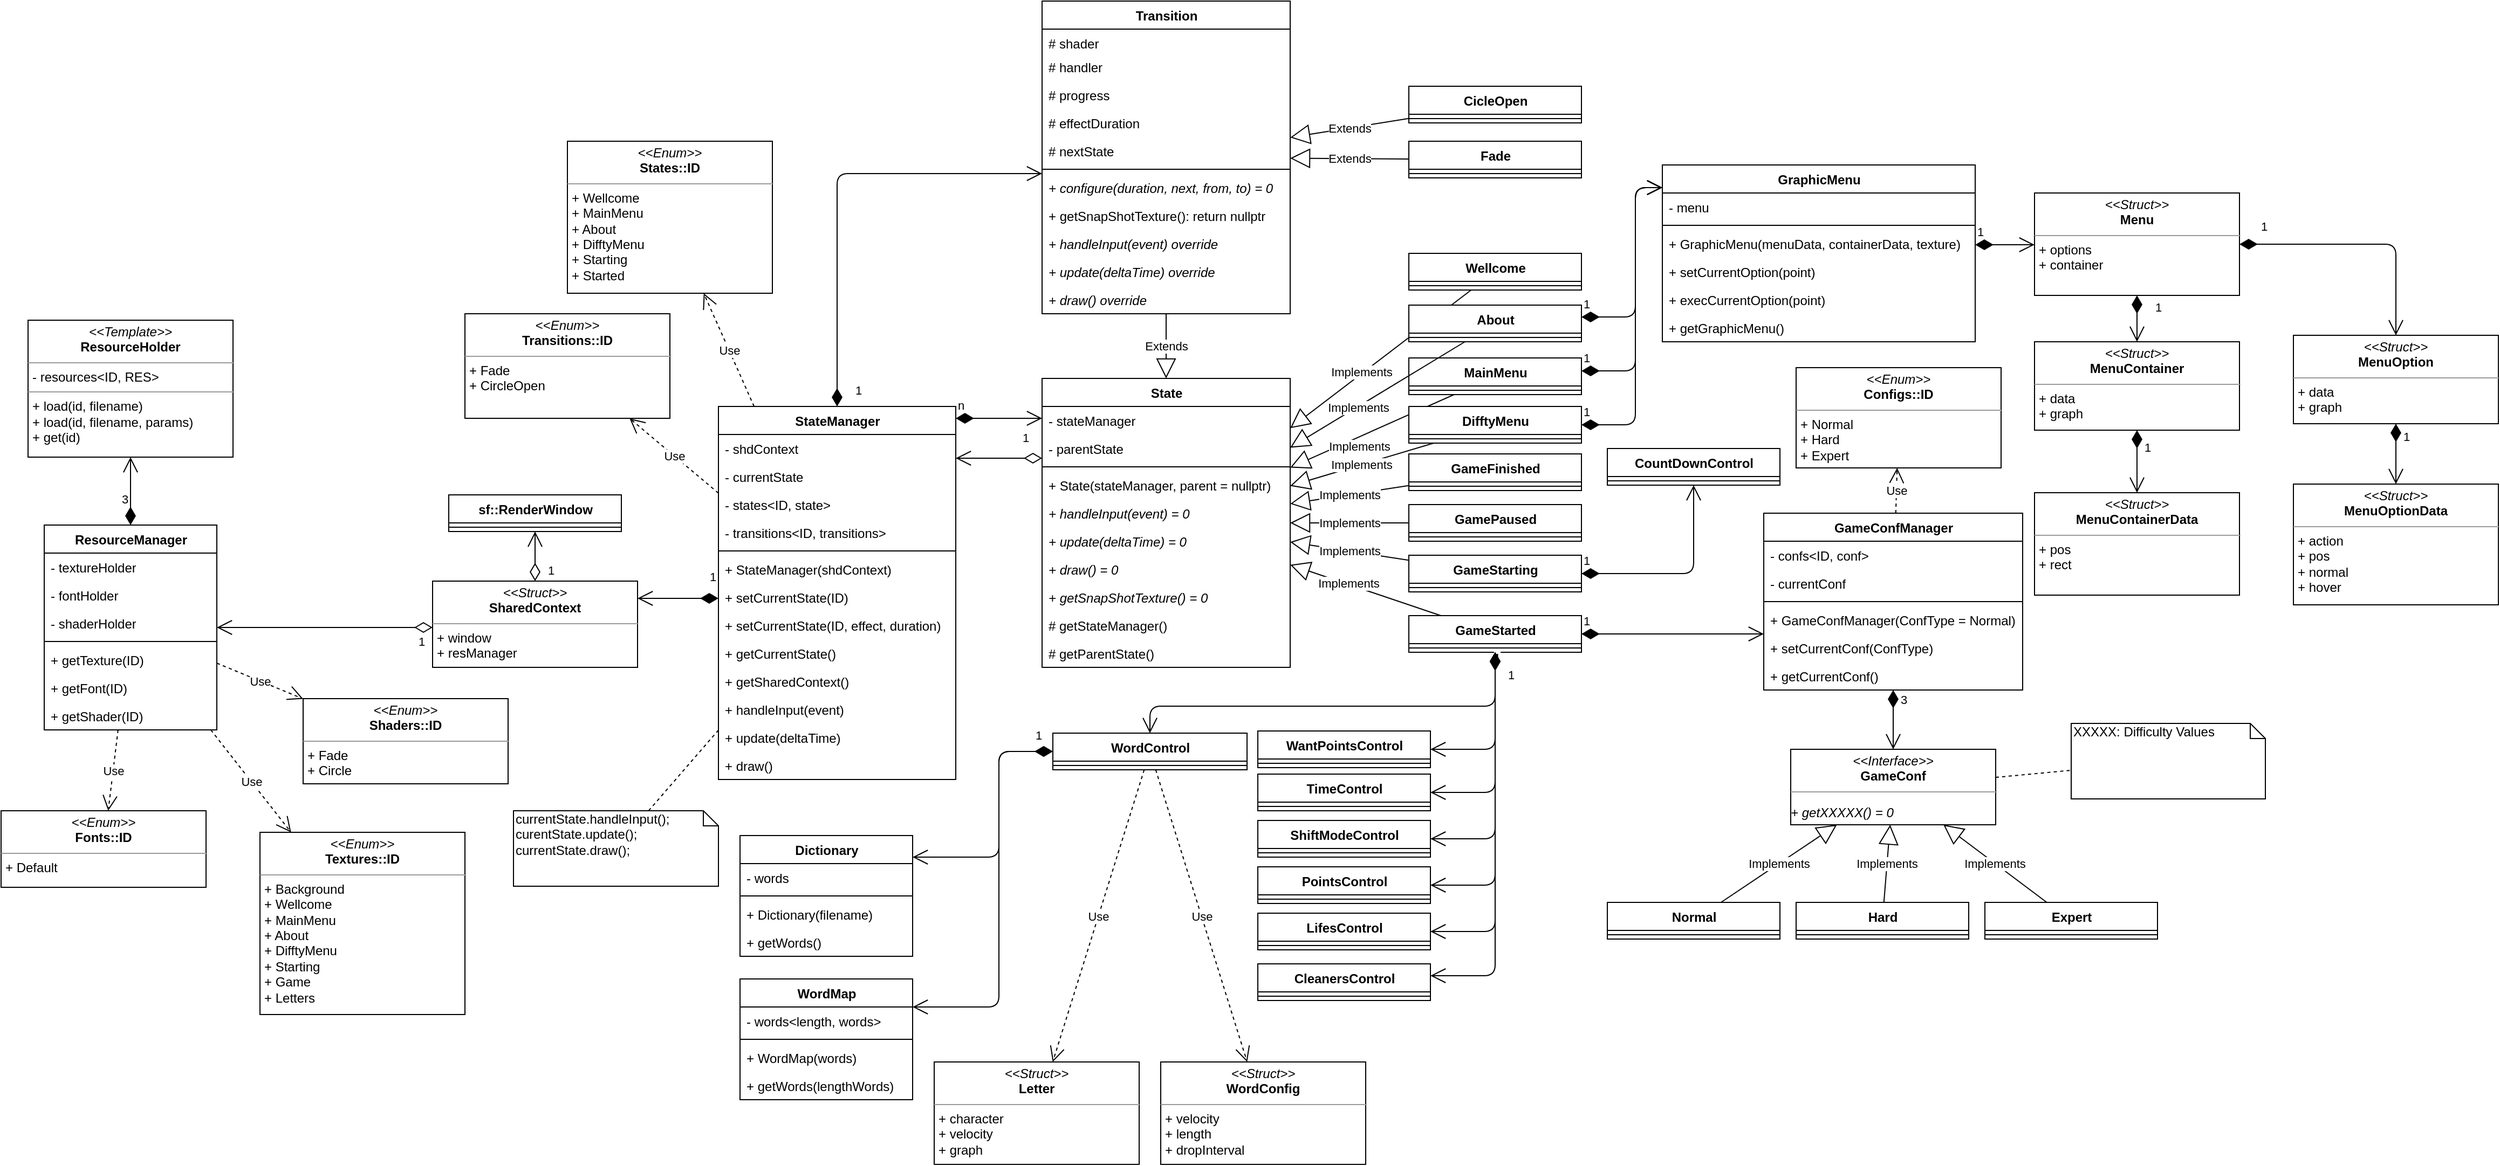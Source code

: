 <mxfile userAgent="Mozilla/5.0 (X11; Linux x86_64) AppleWebKit/537.36 (KHTML, like Gecko) Chrome/51.0.27.106 Safari/537.36" version="5.5.3.6" editor="www.draw.io" type="device"><diagram><mxGraphModel dx="880" dy="616" grid="1" gridSize="10" guides="1" tooltips="1" connect="1" arrows="1" fold="1" page="1" pageScale="1" pageWidth="826" pageHeight="1169" background="#ffffff" math="0" shadow="0"><root><mxCell id="0"/><mxCell id="1" parent="0"/><mxCell id="2" value="State" style="swimlane;html=1;fontStyle=1;align=center;verticalAlign=top;childLayout=stackLayout;horizontal=1;startSize=26;horizontalStack=0;resizeParent=1;resizeLast=0;collapsible=1;marginBottom=0;swimlaneFillColor=#ffffff;rounded=0;shadow=0;glass=0;comic=0;" parent="1" vertex="1"><mxGeometry x="1016" y="356" width="230" height="268" as="geometry"/></mxCell><mxCell id="3" value="- stateManager" style="text;html=1;strokeColor=none;fillColor=none;align=left;verticalAlign=top;spacingLeft=4;spacingRight=4;whiteSpace=wrap;overflow=hidden;rotatable=0;points=[[0,0.5],[1,0.5]];portConstraint=eastwest;" parent="2" vertex="1"><mxGeometry y="26" width="230" height="26" as="geometry"/></mxCell><mxCell id="175" value="- parentState" style="text;html=1;strokeColor=none;fillColor=none;align=left;verticalAlign=top;spacingLeft=4;spacingRight=4;whiteSpace=wrap;overflow=hidden;rotatable=0;points=[[0,0.5],[1,0.5]];portConstraint=eastwest;" parent="2" vertex="1"><mxGeometry y="52" width="230" height="26" as="geometry"/></mxCell><mxCell id="4" value="" style="line;html=1;strokeWidth=1;fillColor=none;align=left;verticalAlign=middle;spacingTop=-1;spacingLeft=3;spacingRight=3;rotatable=0;labelPosition=right;points=[];portConstraint=eastwest;" parent="2" vertex="1"><mxGeometry y="78" width="230" height="8" as="geometry"/></mxCell><mxCell id="179" value="+ State(stateManager, parent = nullptr)" style="text;html=1;strokeColor=none;fillColor=none;align=left;verticalAlign=top;spacingLeft=4;spacingRight=4;whiteSpace=wrap;overflow=hidden;rotatable=0;points=[[0,0.5],[1,0.5]];portConstraint=eastwest;" parent="2" vertex="1"><mxGeometry y="86" width="230" height="26" as="geometry"/></mxCell><mxCell id="100" value="&lt;i&gt;+ handleInput(event) = 0&lt;/i&gt;" style="text;html=1;strokeColor=none;fillColor=none;align=left;verticalAlign=top;spacingLeft=4;spacingRight=4;whiteSpace=wrap;overflow=hidden;rotatable=0;points=[[0,0.5],[1,0.5]];portConstraint=eastwest;rounded=0;shadow=0;glass=0;comic=0;" parent="2" vertex="1"><mxGeometry y="112" width="230" height="26" as="geometry"/></mxCell><mxCell id="101" value="&lt;i&gt;+ update(deltaTime) = 0&lt;/i&gt;" style="text;html=1;strokeColor=none;fillColor=none;align=left;verticalAlign=top;spacingLeft=4;spacingRight=4;whiteSpace=wrap;overflow=hidden;rotatable=0;points=[[0,0.5],[1,0.5]];portConstraint=eastwest;rounded=0;shadow=0;glass=0;comic=0;" parent="2" vertex="1"><mxGeometry y="138" width="230" height="26" as="geometry"/></mxCell><mxCell id="99" value="&lt;i&gt;+ draw() = 0&lt;/i&gt;" style="text;html=1;strokeColor=none;fillColor=none;align=left;verticalAlign=top;spacingLeft=4;spacingRight=4;whiteSpace=wrap;overflow=hidden;rotatable=0;points=[[0,0.5],[1,0.5]];portConstraint=eastwest;rounded=0;shadow=0;glass=0;comic=0;" parent="2" vertex="1"><mxGeometry y="164" width="230" height="26" as="geometry"/></mxCell><mxCell id="303" value="&lt;i&gt;+ getSnapShotTexture() = 0&lt;/i&gt;" style="text;html=1;strokeColor=none;fillColor=none;align=left;verticalAlign=top;spacingLeft=4;spacingRight=4;whiteSpace=wrap;overflow=hidden;rotatable=0;points=[[0,0.5],[1,0.5]];portConstraint=eastwest;" parent="2" vertex="1"><mxGeometry y="190" width="230" height="26" as="geometry"/></mxCell><mxCell id="5" value="# getStateManager()" style="text;html=1;strokeColor=none;fillColor=none;align=left;verticalAlign=top;spacingLeft=4;spacingRight=4;whiteSpace=wrap;overflow=hidden;rotatable=0;points=[[0,0.5],[1,0.5]];portConstraint=eastwest;" parent="2" vertex="1"><mxGeometry y="216" width="230" height="26" as="geometry"/></mxCell><mxCell id="176" value="# getParentState()" style="text;html=1;strokeColor=none;fillColor=none;align=left;verticalAlign=top;spacingLeft=4;spacingRight=4;whiteSpace=wrap;overflow=hidden;rotatable=0;points=[[0,0.5],[1,0.5]];portConstraint=eastwest;" parent="2" vertex="1"><mxGeometry y="242" width="230" height="26" as="geometry"/></mxCell><mxCell id="7" value="StateManager" style="swimlane;html=1;fontStyle=1;align=center;verticalAlign=top;childLayout=stackLayout;horizontal=1;startSize=26;horizontalStack=0;resizeParent=1;resizeLast=0;collapsible=1;marginBottom=0;swimlaneFillColor=#ffffff;rounded=0;shadow=0;glass=0;comic=0;" parent="1" vertex="1"><mxGeometry x="716" y="382" width="220" height="346" as="geometry"/></mxCell><mxCell id="98" value="- shdContext" style="text;html=1;strokeColor=none;fillColor=none;align=left;verticalAlign=top;spacingLeft=4;spacingRight=4;whiteSpace=wrap;overflow=hidden;rotatable=0;points=[[0,0.5],[1,0.5]];portConstraint=eastwest;rounded=0;shadow=0;glass=0;comic=0;" parent="7" vertex="1"><mxGeometry y="26" width="220" height="26" as="geometry"/></mxCell><mxCell id="16" value="- currentState" style="text;html=1;strokeColor=none;fillColor=none;align=left;verticalAlign=top;spacingLeft=4;spacingRight=4;whiteSpace=wrap;overflow=hidden;rotatable=0;points=[[0,0.5],[1,0.5]];portConstraint=eastwest;rounded=0;shadow=0;glass=0;comic=0;" parent="7" vertex="1"><mxGeometry y="52" width="220" height="26" as="geometry"/></mxCell><mxCell id="8" value="- states&amp;lt;ID, state&amp;gt;" style="text;html=1;strokeColor=none;fillColor=none;align=left;verticalAlign=top;spacingLeft=4;spacingRight=4;whiteSpace=wrap;overflow=hidden;rotatable=0;points=[[0,0.5],[1,0.5]];portConstraint=eastwest;" parent="7" vertex="1"><mxGeometry y="78" width="220" height="26" as="geometry"/></mxCell><mxCell id="306" value="- transitions&amp;lt;ID, transitions&amp;gt;" style="text;html=1;strokeColor=none;fillColor=none;align=left;verticalAlign=top;spacingLeft=4;spacingRight=4;whiteSpace=wrap;overflow=hidden;rotatable=0;points=[[0,0.5],[1,0.5]];portConstraint=eastwest;" parent="7" vertex="1"><mxGeometry y="104" width="220" height="26" as="geometry"/></mxCell><mxCell id="9" value="" style="line;html=1;strokeWidth=1;fillColor=none;align=left;verticalAlign=middle;spacingTop=-1;spacingLeft=3;spacingRight=3;rotatable=0;labelPosition=right;points=[];portConstraint=eastwest;" parent="7" vertex="1"><mxGeometry y="130" width="220" height="8" as="geometry"/></mxCell><mxCell id="178" value="+ StateManager(shdContext)" style="text;html=1;strokeColor=none;fillColor=none;align=left;verticalAlign=top;spacingLeft=4;spacingRight=4;whiteSpace=wrap;overflow=hidden;rotatable=0;points=[[0,0.5],[1,0.5]];portConstraint=eastwest;" parent="7" vertex="1"><mxGeometry y="138" width="220" height="26" as="geometry"/></mxCell><mxCell id="10" value="+ setCurrentState(ID)" style="text;html=1;strokeColor=none;fillColor=none;align=left;verticalAlign=top;spacingLeft=4;spacingRight=4;whiteSpace=wrap;overflow=hidden;rotatable=0;points=[[0,0.5],[1,0.5]];portConstraint=eastwest;" parent="7" vertex="1"><mxGeometry y="164" width="220" height="26" as="geometry"/></mxCell><mxCell id="307" value="+ setCurrentState(ID, effect, duration)" style="text;html=1;strokeColor=none;fillColor=none;align=left;verticalAlign=top;spacingLeft=4;spacingRight=4;whiteSpace=wrap;overflow=hidden;rotatable=0;points=[[0,0.5],[1,0.5]];portConstraint=eastwest;" parent="7" vertex="1"><mxGeometry y="190" width="220" height="26" as="geometry"/></mxCell><mxCell id="17" value="+ getCurrentState()" style="text;html=1;strokeColor=none;fillColor=none;align=left;verticalAlign=top;spacingLeft=4;spacingRight=4;whiteSpace=wrap;overflow=hidden;rotatable=0;points=[[0,0.5],[1,0.5]];portConstraint=eastwest;rounded=0;shadow=0;glass=0;comic=0;" parent="7" vertex="1"><mxGeometry y="216" width="220" height="26" as="geometry"/></mxCell><mxCell id="60" value="+ getSharedContext()" style="text;html=1;strokeColor=none;fillColor=none;align=left;verticalAlign=top;spacingLeft=4;spacingRight=4;whiteSpace=wrap;overflow=hidden;rotatable=0;points=[[0,0.5],[1,0.5]];portConstraint=eastwest;rounded=0;shadow=0;glass=0;comic=0;" parent="7" vertex="1"><mxGeometry y="242" width="220" height="26" as="geometry"/></mxCell><mxCell id="95" value="+ handleInput(event)" style="text;html=1;strokeColor=none;fillColor=none;align=left;verticalAlign=top;spacingLeft=4;spacingRight=4;whiteSpace=wrap;overflow=hidden;rotatable=0;points=[[0,0.5],[1,0.5]];portConstraint=eastwest;rounded=0;shadow=0;glass=0;comic=0;" parent="7" vertex="1"><mxGeometry y="268" width="220" height="26" as="geometry"/></mxCell><mxCell id="96" value="+ update(deltaTime)" style="text;html=1;strokeColor=none;fillColor=none;align=left;verticalAlign=top;spacingLeft=4;spacingRight=4;whiteSpace=wrap;overflow=hidden;rotatable=0;points=[[0,0.5],[1,0.5]];portConstraint=eastwest;rounded=0;shadow=0;glass=0;comic=0;" parent="7" vertex="1"><mxGeometry y="294" width="220" height="26" as="geometry"/></mxCell><mxCell id="97" value="+ draw()" style="text;html=1;strokeColor=none;fillColor=none;align=left;verticalAlign=top;spacingLeft=4;spacingRight=4;whiteSpace=wrap;overflow=hidden;rotatable=0;points=[[0,0.5],[1,0.5]];portConstraint=eastwest;rounded=0;shadow=0;glass=0;comic=0;" parent="7" vertex="1"><mxGeometry y="320" width="220" height="26" as="geometry"/></mxCell><mxCell id="13" value="1" style="endArrow=open;html=1;endSize=12;startArrow=diamondThin;startSize=14;startFill=0;edgeStyle=orthogonalEdgeStyle;align=left;verticalAlign=bottom;strokeWidth=1;" parent="1" source="2" target="7" edge="1"><mxGeometry x="-0.25" y="-14" relative="1" as="geometry"><mxPoint x="986" y="513" as="sourcePoint"/><mxPoint x="1146" y="513" as="targetPoint"/><Array as="points"><mxPoint x="986" y="430"/><mxPoint x="986" y="430"/></Array><mxPoint x="10" y="4" as="offset"/></mxGeometry></mxCell><mxCell id="15" value="n" style="endArrow=open;html=1;endSize=12;startArrow=diamondThin;startSize=14;startFill=1;edgeStyle=orthogonalEdgeStyle;align=left;verticalAlign=bottom;strokeWidth=1;" parent="1" source="7" target="2" edge="1"><mxGeometry x="-0.5" y="20" relative="1" as="geometry"><mxPoint x="906" y="483" as="sourcePoint"/><mxPoint x="1066" y="483" as="targetPoint"/><Array as="points"><mxPoint x="956" y="393"/><mxPoint x="956" y="393"/></Array><mxPoint x="-20" y="17" as="offset"/></mxGeometry></mxCell><mxCell id="18" value="MainMenu" style="swimlane;html=1;fontStyle=1;align=center;verticalAlign=top;childLayout=stackLayout;horizontal=1;startSize=26;horizontalStack=0;resizeParent=1;resizeLast=0;collapsible=1;marginBottom=0;swimlaneFillColor=#ffffff;rounded=0;shadow=0;glass=0;comic=0;" parent="1" vertex="1"><mxGeometry x="1356" y="337" width="160" height="34" as="geometry"/></mxCell><mxCell id="20" value="" style="line;html=1;strokeWidth=1;fillColor=none;align=left;verticalAlign=middle;spacingTop=-1;spacingLeft=3;spacingRight=3;rotatable=0;labelPosition=right;points=[];portConstraint=eastwest;" parent="18" vertex="1"><mxGeometry y="26" width="160" height="8" as="geometry"/></mxCell><mxCell id="26" value="Implements" style="endArrow=block;endSize=16;endFill=0;html=1;strokeWidth=1;" parent="1" source="18" target="2" edge="1"><mxGeometry x="0.195" y="8" width="160" relative="1" as="geometry"><mxPoint x="966" y="503" as="sourcePoint"/><mxPoint x="1126" y="503" as="targetPoint"/><mxPoint as="offset"/></mxGeometry></mxCell><mxCell id="57" style="edgeStyle=none;rounded=0;html=1;startArrow=none;startFill=0;endArrow=none;endFill=0;jettySize=auto;orthogonalLoop=1;strokeWidth=1;dashed=1;" parent="1" source="56" target="7" edge="1"><mxGeometry relative="1" as="geometry"><mxPoint x="946" y="390" as="targetPoint"/></mxGeometry></mxCell><mxCell id="56" value="currentState.handleInput();&lt;br&gt;&lt;div&gt;&lt;span&gt;curentState&lt;/span&gt;.update();&lt;/div&gt;&lt;div&gt;currentState.draw();&lt;/div&gt;" style="shape=note;whiteSpace=wrap;html=1;size=14;verticalAlign=top;align=left;spacingTop=-6;rounded=0;shadow=0;glass=0;comic=0;" parent="1" vertex="1"><mxGeometry x="526" y="757" width="190" height="70" as="geometry"/></mxCell><mxCell id="58" value="&lt;p style=&quot;margin: 0px ; margin-top: 4px ; text-align: center&quot;&gt;&lt;i&gt;&amp;lt;&amp;lt;Struct&amp;gt;&amp;gt;&lt;/i&gt;&lt;br&gt;&lt;b&gt;SharedContext&lt;/b&gt;&lt;/p&gt;&lt;hr size=&quot;1&quot;&gt;&lt;p style=&quot;margin: 0px ; margin-left: 4px&quot;&gt;+ window&lt;/p&gt;&lt;p style=&quot;margin: 0px ; margin-left: 4px&quot;&gt;+ resManager&lt;/p&gt;" style="verticalAlign=top;align=left;overflow=fill;fontSize=12;fontFamily=Helvetica;html=1;rounded=0;shadow=0;glass=0;comic=0;" parent="1" vertex="1"><mxGeometry x="451" y="544" width="190" height="80" as="geometry"/></mxCell><mxCell id="59" value="1" style="endArrow=open;html=1;endSize=12;startArrow=diamondThin;startSize=14;startFill=1;edgeStyle=orthogonalEdgeStyle;align=left;verticalAlign=bottom;strokeWidth=1;" parent="1" source="7" target="58" edge="1"><mxGeometry x="-0.467" y="-15" relative="1" as="geometry"><mxPoint x="706" y="473" as="sourcePoint"/><mxPoint x="706" y="513" as="targetPoint"/><Array as="points"><mxPoint x="696" y="560"/><mxPoint x="696" y="560"/></Array><mxPoint x="10" y="4" as="offset"/></mxGeometry></mxCell><mxCell id="61" value="ResourceManager" style="swimlane;html=1;fontStyle=1;align=center;verticalAlign=top;childLayout=stackLayout;horizontal=1;startSize=26;horizontalStack=0;resizeParent=1;resizeLast=0;collapsible=1;marginBottom=0;swimlaneFillColor=#ffffff;rounded=0;shadow=0;glass=0;comic=0;" parent="1" vertex="1"><mxGeometry x="91" y="492" width="160" height="190" as="geometry"/></mxCell><mxCell id="62" value="- textureHolder" style="text;html=1;strokeColor=none;fillColor=none;align=left;verticalAlign=top;spacingLeft=4;spacingRight=4;whiteSpace=wrap;overflow=hidden;rotatable=0;points=[[0,0.5],[1,0.5]];portConstraint=eastwest;" parent="61" vertex="1"><mxGeometry y="26" width="160" height="26" as="geometry"/></mxCell><mxCell id="107" value="- fontHolder" style="text;html=1;strokeColor=none;fillColor=none;align=left;verticalAlign=top;spacingLeft=4;spacingRight=4;whiteSpace=wrap;overflow=hidden;rotatable=0;points=[[0,0.5],[1,0.5]];portConstraint=eastwest;rounded=0;shadow=0;glass=0;comic=0;" parent="61" vertex="1"><mxGeometry y="52" width="160" height="26" as="geometry"/></mxCell><mxCell id="348" value="- shaderHolder" style="text;html=1;strokeColor=none;fillColor=none;align=left;verticalAlign=top;spacingLeft=4;spacingRight=4;whiteSpace=wrap;overflow=hidden;rotatable=0;points=[[0,0.5],[1,0.5]];portConstraint=eastwest;" vertex="1" parent="61"><mxGeometry y="78" width="160" height="26" as="geometry"/></mxCell><mxCell id="63" value="" style="line;html=1;strokeWidth=1;fillColor=none;align=left;verticalAlign=middle;spacingTop=-1;spacingLeft=3;spacingRight=3;rotatable=0;labelPosition=right;points=[];portConstraint=eastwest;" parent="61" vertex="1"><mxGeometry y="104" width="160" height="8" as="geometry"/></mxCell><mxCell id="64" value="+ getTexture(ID)" style="text;html=1;strokeColor=none;fillColor=none;align=left;verticalAlign=top;spacingLeft=4;spacingRight=4;whiteSpace=wrap;overflow=hidden;rotatable=0;points=[[0,0.5],[1,0.5]];portConstraint=eastwest;" parent="61" vertex="1"><mxGeometry y="112" width="160" height="26" as="geometry"/></mxCell><mxCell id="108" value="+ getFont(ID)" style="text;html=1;strokeColor=none;fillColor=none;align=left;verticalAlign=top;spacingLeft=4;spacingRight=4;whiteSpace=wrap;overflow=hidden;rotatable=0;points=[[0,0.5],[1,0.5]];portConstraint=eastwest;rounded=0;shadow=0;glass=0;comic=0;" parent="61" vertex="1"><mxGeometry y="138" width="160" height="26" as="geometry"/></mxCell><mxCell id="350" value="+ getShader(ID)" style="text;html=1;strokeColor=none;fillColor=none;align=left;verticalAlign=top;spacingLeft=4;spacingRight=4;whiteSpace=wrap;overflow=hidden;rotatable=0;points=[[0,0.5],[1,0.5]];portConstraint=eastwest;" vertex="1" parent="61"><mxGeometry y="164" width="160" height="26" as="geometry"/></mxCell><mxCell id="69" value="3" style="endArrow=open;html=1;endSize=12;startArrow=diamondThin;startSize=14;startFill=1;edgeStyle=orthogonalEdgeStyle;align=left;verticalAlign=bottom;strokeWidth=1;" parent="1" source="61" target="161" edge="1"><mxGeometry x="-0.523" y="10" relative="1" as="geometry"><mxPoint x="251" y="453" as="sourcePoint"/><mxPoint x="296" y="420" as="targetPoint"/><mxPoint as="offset"/></mxGeometry></mxCell><mxCell id="70" value="1" style="endArrow=open;html=1;endSize=12;startArrow=diamondThin;startSize=14;startFill=0;edgeStyle=orthogonalEdgeStyle;align=left;verticalAlign=bottom;strokeWidth=1;" parent="1" source="58" target="61" edge="1"><mxGeometry x="-0.55" y="37" relative="1" as="geometry"><mxPoint x="451" y="596" as="sourcePoint"/><mxPoint x="611" y="596" as="targetPoint"/><mxPoint x="30" y="-15" as="offset"/><Array as="points"><mxPoint x="406" y="587"/><mxPoint x="406" y="587"/></Array></mxGeometry></mxCell><mxCell id="75" value="sf::RenderWindow" style="swimlane;html=1;fontStyle=1;align=center;verticalAlign=top;childLayout=stackLayout;horizontal=1;startSize=26;horizontalStack=0;resizeParent=1;resizeLast=0;collapsible=1;marginBottom=0;swimlaneFillColor=#ffffff;rounded=0;shadow=0;glass=0;comic=0;" parent="1" vertex="1"><mxGeometry x="466" y="464" width="160" height="34" as="geometry"/></mxCell><mxCell id="77" value="" style="line;html=1;strokeWidth=1;fillColor=none;align=left;verticalAlign=middle;spacingTop=-1;spacingLeft=3;spacingRight=3;rotatable=0;labelPosition=right;points=[];portConstraint=eastwest;" parent="75" vertex="1"><mxGeometry y="26" width="160" height="8" as="geometry"/></mxCell><mxCell id="79" value="1" style="endArrow=open;html=1;endSize=12;startArrow=diamondThin;startSize=14;startFill=0;edgeStyle=orthogonalEdgeStyle;align=left;verticalAlign=bottom;strokeWidth=1;" parent="1" source="58" target="75" edge="1"><mxGeometry x="-0.961" y="-10" relative="1" as="geometry"><mxPoint x="101" y="616" as="sourcePoint"/><mxPoint x="191" y="613" as="targetPoint"/><mxPoint as="offset"/></mxGeometry></mxCell><mxCell id="94" value="Use" style="endArrow=open;endSize=12;dashed=1;html=1;strokeWidth=1;" parent="1" source="61" target="159" edge="1"><mxGeometry width="160" relative="1" as="geometry"><mxPoint x="291" y="326" as="sourcePoint"/><mxPoint x="378.869" y="270" as="targetPoint"/></mxGeometry></mxCell><mxCell id="106" value="Use" style="endArrow=open;endSize=12;dashed=1;html=1;strokeWidth=1;" parent="1" source="7" target="157" edge="1"><mxGeometry x="494.14" y="261" width="160" as="geometry"><mxPoint x="555.07" y="392" as="sourcePoint"/><mxPoint x="816" y="342" as="targetPoint"/></mxGeometry></mxCell><mxCell id="111" value="Use" style="endArrow=open;endSize=12;dashed=1;html=1;strokeWidth=1;" parent="1" source="61" target="158" edge="1"><mxGeometry width="160" relative="1" as="geometry"><mxPoint x="191" y="303" as="sourcePoint"/><mxPoint x="255.5" y="271" as="targetPoint"/></mxGeometry></mxCell><mxCell id="114" value="Wellcome" style="swimlane;html=1;fontStyle=1;align=center;verticalAlign=top;childLayout=stackLayout;horizontal=1;startSize=26;horizontalStack=0;resizeParent=1;resizeLast=0;collapsible=1;marginBottom=0;swimlaneFillColor=#ffffff;rounded=0;shadow=0;glass=0;comic=0;" parent="1" vertex="1"><mxGeometry x="1356" y="240" width="160" height="34" as="geometry"/></mxCell><mxCell id="116" value="" style="line;html=1;strokeWidth=1;fillColor=none;align=left;verticalAlign=middle;spacingTop=-1;spacingLeft=3;spacingRight=3;rotatable=0;labelPosition=right;points=[];portConstraint=eastwest;" parent="114" vertex="1"><mxGeometry y="26" width="160" height="8" as="geometry"/></mxCell><mxCell id="117" value="GameStarted" style="swimlane;html=1;fontStyle=1;align=center;verticalAlign=top;childLayout=stackLayout;horizontal=1;startSize=26;horizontalStack=0;resizeParent=1;resizeLast=0;collapsible=1;marginBottom=0;swimlaneFillColor=#ffffff;rounded=0;shadow=0;glass=0;comic=0;" parent="1" vertex="1"><mxGeometry x="1356" y="576" width="160" height="34" as="geometry"/></mxCell><mxCell id="119" value="" style="line;html=1;strokeWidth=1;fillColor=none;align=left;verticalAlign=middle;spacingTop=-1;spacingLeft=3;spacingRight=3;rotatable=0;labelPosition=right;points=[];portConstraint=eastwest;" parent="117" vertex="1"><mxGeometry y="26" width="160" height="8" as="geometry"/></mxCell><mxCell id="121" value="Implements" style="endArrow=block;endSize=16;endFill=0;html=1;strokeWidth=1;" parent="1" source="114" target="2" edge="1"><mxGeometry x="216" y="150" width="160" as="geometry"><mxPoint x="1286" y="438" as="sourcePoint"/><mxPoint x="1186" y="458" as="targetPoint"/><mxPoint x="-18" y="12" as="offset"/></mxGeometry></mxCell><mxCell id="122" value="Implements" style="endArrow=block;endSize=16;endFill=0;html=1;strokeWidth=1;" parent="1" source="117" target="2" edge="1"><mxGeometry x="216" y="150" width="160" as="geometry"><mxPoint x="1296" y="448" as="sourcePoint"/><mxPoint x="1196" y="468" as="targetPoint"/><mxPoint x="-16" y="-6" as="offset"/></mxGeometry></mxCell><mxCell id="157" value="&lt;p style=&quot;margin: 0px ; margin-top: 4px ; text-align: center&quot;&gt;&lt;i&gt;&amp;lt;&amp;lt;Enum&amp;gt;&amp;gt;&lt;/i&gt;&lt;br&gt;&lt;b&gt;States::ID&lt;/b&gt;&lt;/p&gt;&lt;hr size=&quot;1&quot;&gt;&lt;p style=&quot;margin: 0px ; margin-left: 4px&quot;&gt;&lt;span&gt;+ Wellcome&lt;/span&gt;&lt;/p&gt;&lt;p style=&quot;margin: 0px ; margin-left: 4px&quot;&gt;+ MainMenu&lt;/p&gt;&lt;p style=&quot;margin: 0px ; margin-left: 4px&quot;&gt;+ About&lt;/p&gt;&lt;p style=&quot;margin: 0px ; margin-left: 4px&quot;&gt;+ DifftyMenu&lt;/p&gt;&lt;p style=&quot;margin: 0px ; margin-left: 4px&quot;&gt;+ Starting&lt;/p&gt;&lt;p style=&quot;margin: 0px ; margin-left: 4px&quot;&gt;+ Started&lt;/p&gt;" style="verticalAlign=top;align=left;overflow=fill;fontSize=12;fontFamily=Helvetica;html=1;" parent="1" vertex="1"><mxGeometry x="576" y="136" width="190" height="141" as="geometry"/></mxCell><mxCell id="158" value="&lt;p style=&quot;margin: 0px ; margin-top: 4px ; text-align: center&quot;&gt;&lt;i&gt;&amp;lt;&amp;lt;Enum&amp;gt;&amp;gt;&lt;/i&gt;&lt;br&gt;&lt;b&gt;Fonts::ID&lt;/b&gt;&lt;/p&gt;&lt;hr size=&quot;1&quot;&gt;&lt;p style=&quot;margin: 0px ; margin-left: 4px&quot;&gt;+ Default&lt;/p&gt;" style="verticalAlign=top;align=left;overflow=fill;fontSize=12;fontFamily=Helvetica;html=1;" parent="1" vertex="1"><mxGeometry x="51" y="757" width="190" height="71" as="geometry"/></mxCell><mxCell id="159" value="&lt;p style=&quot;margin: 0px ; margin-top: 4px ; text-align: center&quot;&gt;&lt;i&gt;&amp;lt;&amp;lt;Enum&amp;gt;&amp;gt;&lt;/i&gt;&lt;br&gt;&lt;b&gt;Textures::ID&lt;/b&gt;&lt;/p&gt;&lt;hr size=&quot;1&quot;&gt;&lt;p style=&quot;margin: 0px ; margin-left: 4px&quot;&gt;+ Background&lt;br&gt;&lt;/p&gt;&lt;p style=&quot;margin: 0px ; margin-left: 4px&quot;&gt;+ Wellcome&lt;/p&gt;&lt;p style=&quot;margin: 0px ; margin-left: 4px&quot;&gt;+ MainMenu&lt;/p&gt;&lt;p style=&quot;margin: 0px ; margin-left: 4px&quot;&gt;+ About&lt;/p&gt;&lt;p style=&quot;margin: 0px ; margin-left: 4px&quot;&gt;+ DifftyMenu&lt;/p&gt;&lt;p style=&quot;margin: 0px ; margin-left: 4px&quot;&gt;+ Starting&lt;/p&gt;&lt;p style=&quot;margin: 0px ; margin-left: 4px&quot;&gt;+ Game&lt;/p&gt;&lt;p style=&quot;margin: 0px ; margin-left: 4px&quot;&gt;+ Letters&lt;/p&gt;" style="verticalAlign=top;align=left;overflow=fill;fontSize=12;fontFamily=Helvetica;html=1;" parent="1" vertex="1"><mxGeometry x="291" y="777" width="190" height="169" as="geometry"/></mxCell><mxCell id="161" value="&lt;p style=&quot;margin: 0px ; margin-top: 4px ; text-align: center&quot;&gt;&lt;i&gt;&amp;lt;&amp;lt;Template&amp;gt;&amp;gt;&lt;/i&gt;&lt;br&gt;&lt;b&gt;ResourceHolder&lt;/b&gt;&lt;/p&gt;&lt;hr size=&quot;1&quot;&gt;&lt;p style=&quot;margin: 0px ; margin-left: 4px&quot;&gt;- resources&amp;lt;ID, RES&amp;gt;&lt;br&gt;&lt;/p&gt;&lt;hr size=&quot;1&quot;&gt;&lt;p style=&quot;margin: 0px ; margin-left: 4px&quot;&gt;+ load(id, filename)&lt;/p&gt;&lt;p style=&quot;margin: 0px ; margin-left: 4px&quot;&gt;+ load(id, filename, params)&lt;br&gt;+ get(id)&lt;/p&gt;" style="verticalAlign=top;align=left;overflow=fill;fontSize=12;fontFamily=Helvetica;html=1;" parent="1" vertex="1"><mxGeometry x="76" y="302" width="190" height="127" as="geometry"/></mxCell><mxCell id="184" value="GameConfManager" style="swimlane;html=1;fontStyle=1;align=center;verticalAlign=top;childLayout=stackLayout;horizontal=1;startSize=26;horizontalStack=0;resizeParent=1;resizeLast=0;collapsible=1;marginBottom=0;swimlaneFillColor=#ffffff;" parent="1" vertex="1"><mxGeometry x="1685" y="481" width="240" height="164" as="geometry"/></mxCell><mxCell id="199" value="- confs&amp;lt;ID, conf&amp;gt;" style="text;html=1;strokeColor=none;fillColor=none;align=left;verticalAlign=top;spacingLeft=4;spacingRight=4;whiteSpace=wrap;overflow=hidden;rotatable=0;points=[[0,0.5],[1,0.5]];portConstraint=eastwest;" parent="184" vertex="1"><mxGeometry y="26" width="240" height="26" as="geometry"/></mxCell><mxCell id="185" value="- currentConf" style="text;html=1;strokeColor=none;fillColor=none;align=left;verticalAlign=top;spacingLeft=4;spacingRight=4;whiteSpace=wrap;overflow=hidden;rotatable=0;points=[[0,0.5],[1,0.5]];portConstraint=eastwest;" parent="184" vertex="1"><mxGeometry y="52" width="240" height="26" as="geometry"/></mxCell><mxCell id="186" value="" style="line;html=1;strokeWidth=1;fillColor=none;align=left;verticalAlign=middle;spacingTop=-1;spacingLeft=3;spacingRight=3;rotatable=0;labelPosition=right;points=[];portConstraint=eastwest;" parent="184" vertex="1"><mxGeometry y="78" width="240" height="8" as="geometry"/></mxCell><mxCell id="200" value="+ GameConfManager(ConfType = Normal)" style="text;html=1;strokeColor=none;fillColor=none;align=left;verticalAlign=top;spacingLeft=4;spacingRight=4;whiteSpace=wrap;overflow=hidden;rotatable=0;points=[[0,0.5],[1,0.5]];portConstraint=eastwest;" parent="184" vertex="1"><mxGeometry y="86" width="240" height="26" as="geometry"/></mxCell><mxCell id="187" value="+ setCurrentConf(ConfType)" style="text;html=1;strokeColor=none;fillColor=none;align=left;verticalAlign=top;spacingLeft=4;spacingRight=4;whiteSpace=wrap;overflow=hidden;rotatable=0;points=[[0,0.5],[1,0.5]];portConstraint=eastwest;" parent="184" vertex="1"><mxGeometry y="112" width="240" height="26" as="geometry"/></mxCell><mxCell id="198" value="+ getCurrentConf()" style="text;html=1;strokeColor=none;fillColor=none;align=left;verticalAlign=top;spacingLeft=4;spacingRight=4;whiteSpace=wrap;overflow=hidden;rotatable=0;points=[[0,0.5],[1,0.5]];portConstraint=eastwest;" parent="184" vertex="1"><mxGeometry y="138" width="240" height="26" as="geometry"/></mxCell><mxCell id="188" value="Hard" style="swimlane;html=1;fontStyle=1;align=center;verticalAlign=top;childLayout=stackLayout;horizontal=1;startSize=26;horizontalStack=0;resizeParent=1;resizeLast=0;collapsible=1;marginBottom=0;swimlaneFillColor=#ffffff;" parent="1" vertex="1"><mxGeometry x="1715" y="842" width="160" height="34" as="geometry"/></mxCell><mxCell id="190" value="" style="line;html=1;strokeWidth=1;fillColor=none;align=left;verticalAlign=middle;spacingTop=-1;spacingLeft=3;spacingRight=3;rotatable=0;labelPosition=right;points=[];portConstraint=eastwest;" parent="188" vertex="1"><mxGeometry y="26" width="160" height="8" as="geometry"/></mxCell><mxCell id="192" value="&lt;p style=&quot;margin: 0px ; margin-top: 4px ; text-align: center&quot;&gt;&lt;i&gt;&amp;lt;&amp;lt;Interface&amp;gt;&amp;gt;&lt;/i&gt;&lt;br&gt;&lt;b&gt;GameConf&lt;/b&gt;&lt;/p&gt;&lt;hr size=&quot;1&quot;&gt;&lt;p&gt;&lt;i&gt;&lt;span style=&quot;line-height: 1.2&quot;&gt;+ getXXXXX() = 0&lt;/span&gt;&lt;/i&gt;&lt;/p&gt;" style="verticalAlign=top;align=left;overflow=fill;fontSize=12;fontFamily=Helvetica;html=1;" parent="1" vertex="1"><mxGeometry x="1710" y="700" width="190" height="70" as="geometry"/></mxCell><mxCell id="193" value="3" style="endArrow=open;html=1;endSize=12;startArrow=diamondThin;startSize=14;startFill=1;edgeStyle=orthogonalEdgeStyle;align=left;verticalAlign=bottom;" parent="1" source="184" target="192" edge="1"><mxGeometry x="-0.351" y="5" relative="1" as="geometry"><mxPoint x="1616" y="530" as="sourcePoint"/><mxPoint x="1776" y="530" as="targetPoint"/><Array as="points"/><mxPoint as="offset"/></mxGeometry></mxCell><mxCell id="194" value="1" style="endArrow=open;html=1;endSize=12;startArrow=diamondThin;startSize=14;startFill=1;edgeStyle=orthogonalEdgeStyle;align=left;verticalAlign=bottom;" parent="1" source="117" target="184" edge="1"><mxGeometry x="-1" y="3" relative="1" as="geometry"><mxPoint x="1516" y="560" as="sourcePoint"/><mxPoint x="1676" y="560" as="targetPoint"/><Array as="points"><mxPoint x="1640" y="593"/><mxPoint x="1640" y="593"/></Array></mxGeometry></mxCell><mxCell id="195" value="Implements" style="endArrow=block;endSize=16;endFill=0;html=1;" parent="1" source="188" target="192" edge="1"><mxGeometry width="160" relative="1" as="geometry"><mxPoint x="1586" y="1010" as="sourcePoint"/><mxPoint x="1746" y="1010" as="targetPoint"/></mxGeometry></mxCell><mxCell id="196" value="&lt;p style=&quot;margin: 0px ; margin-top: 4px ; text-align: center&quot;&gt;&lt;i&gt;&amp;lt;&amp;lt;Enum&amp;gt;&amp;gt;&lt;/i&gt;&lt;br&gt;&lt;b&gt;Configs::ID&lt;/b&gt;&lt;/p&gt;&lt;hr size=&quot;1&quot;&gt;&lt;p style=&quot;margin: 0px ; margin-left: 4px&quot;&gt;+ Normal&lt;br&gt;+ Hard&lt;/p&gt;&lt;p style=&quot;margin: 0px ; margin-left: 4px&quot;&gt;+ Expert&lt;/p&gt;" style="verticalAlign=top;align=left;overflow=fill;fontSize=12;fontFamily=Helvetica;html=1;" parent="1" vertex="1"><mxGeometry x="1715" y="346" width="190" height="93" as="geometry"/></mxCell><mxCell id="197" value="Use" style="endArrow=open;endSize=12;dashed=1;html=1;" parent="1" source="184" target="196" edge="1"><mxGeometry width="160" relative="1" as="geometry"><mxPoint x="1696" y="420" as="sourcePoint"/><mxPoint x="1856" y="420" as="targetPoint"/></mxGeometry></mxCell><mxCell id="201" value="Normal" style="swimlane;html=1;fontStyle=1;align=center;verticalAlign=top;childLayout=stackLayout;horizontal=1;startSize=26;horizontalStack=0;resizeParent=1;resizeLast=0;collapsible=1;marginBottom=0;swimlaneFillColor=#ffffff;" parent="1" vertex="1"><mxGeometry x="1540" y="842" width="160" height="34" as="geometry"/></mxCell><mxCell id="202" value="" style="line;html=1;strokeWidth=1;fillColor=none;align=left;verticalAlign=middle;spacingTop=-1;spacingLeft=3;spacingRight=3;rotatable=0;labelPosition=right;points=[];portConstraint=eastwest;" parent="201" vertex="1"><mxGeometry y="26" width="160" height="8" as="geometry"/></mxCell><mxCell id="203" value="Expert" style="swimlane;html=1;fontStyle=1;align=center;verticalAlign=top;childLayout=stackLayout;horizontal=1;startSize=26;horizontalStack=0;resizeParent=1;resizeLast=0;collapsible=1;marginBottom=0;swimlaneFillColor=#ffffff;" parent="1" vertex="1"><mxGeometry x="1890" y="842" width="160" height="34" as="geometry"/></mxCell><mxCell id="204" value="" style="line;html=1;strokeWidth=1;fillColor=none;align=left;verticalAlign=middle;spacingTop=-1;spacingLeft=3;spacingRight=3;rotatable=0;labelPosition=right;points=[];portConstraint=eastwest;" parent="203" vertex="1"><mxGeometry y="26" width="160" height="8" as="geometry"/></mxCell><mxCell id="205" value="Implements" style="endArrow=block;endSize=16;endFill=0;html=1;" parent="1" source="203" target="192" edge="1"><mxGeometry width="160" relative="1" as="geometry"><mxPoint x="1466" y="890" as="sourcePoint"/><mxPoint x="1626" y="890" as="targetPoint"/></mxGeometry></mxCell><mxCell id="206" value="Implements" style="endArrow=block;endSize=16;endFill=0;html=1;" parent="1" source="201" target="192" edge="1"><mxGeometry width="160" relative="1" as="geometry"><mxPoint x="1476" y="900" as="sourcePoint"/><mxPoint x="1636" y="900" as="targetPoint"/></mxGeometry></mxCell><mxCell id="207" value="GameStarting" style="swimlane;html=1;fontStyle=1;align=center;verticalAlign=top;childLayout=stackLayout;horizontal=1;startSize=26;horizontalStack=0;resizeParent=1;resizeLast=0;collapsible=1;marginBottom=0;swimlaneFillColor=#ffffff;rounded=0;shadow=0;glass=0;comic=0;" parent="1" vertex="1"><mxGeometry x="1356" y="520" width="160" height="34" as="geometry"/></mxCell><mxCell id="208" value="" style="line;html=1;strokeWidth=1;fillColor=none;align=left;verticalAlign=middle;spacingTop=-1;spacingLeft=3;spacingRight=3;rotatable=0;labelPosition=right;points=[];portConstraint=eastwest;" parent="207" vertex="1"><mxGeometry y="26" width="160" height="8" as="geometry"/></mxCell><mxCell id="209" value="GamePaused" style="swimlane;html=1;fontStyle=1;align=center;verticalAlign=top;childLayout=stackLayout;horizontal=1;startSize=26;horizontalStack=0;resizeParent=1;resizeLast=0;collapsible=1;marginBottom=0;swimlaneFillColor=#ffffff;rounded=0;shadow=0;glass=0;comic=0;" parent="1" vertex="1"><mxGeometry x="1356" y="473" width="160" height="34" as="geometry"/></mxCell><mxCell id="210" value="" style="line;html=1;strokeWidth=1;fillColor=none;align=left;verticalAlign=middle;spacingTop=-1;spacingLeft=3;spacingRight=3;rotatable=0;labelPosition=right;points=[];portConstraint=eastwest;" parent="209" vertex="1"><mxGeometry y="26" width="160" height="8" as="geometry"/></mxCell><mxCell id="211" value="GameFinished" style="swimlane;html=1;fontStyle=1;align=center;verticalAlign=top;childLayout=stackLayout;horizontal=1;startSize=26;horizontalStack=0;resizeParent=1;resizeLast=0;collapsible=1;marginBottom=0;swimlaneFillColor=#ffffff;rounded=0;shadow=0;glass=0;comic=0;" parent="1" vertex="1"><mxGeometry x="1356" y="426" width="160" height="34" as="geometry"/></mxCell><mxCell id="212" value="" style="line;html=1;strokeWidth=1;fillColor=none;align=left;verticalAlign=middle;spacingTop=-1;spacingLeft=3;spacingRight=3;rotatable=0;labelPosition=right;points=[];portConstraint=eastwest;" parent="211" vertex="1"><mxGeometry y="26" width="160" height="8" as="geometry"/></mxCell><mxCell id="213" value="Implements" style="endArrow=block;endSize=16;endFill=0;html=1;" parent="1" source="207" target="2" edge="1"><mxGeometry width="160" relative="1" as="geometry"><mxPoint x="1306" y="540" as="sourcePoint"/><mxPoint x="1466" y="540" as="targetPoint"/></mxGeometry></mxCell><mxCell id="214" value="Implements" style="endArrow=block;endSize=16;endFill=0;html=1;" parent="1" source="209" target="2" edge="1"><mxGeometry width="160" relative="1" as="geometry"><mxPoint x="1406" y="530" as="sourcePoint"/><mxPoint x="1566" y="530" as="targetPoint"/></mxGeometry></mxCell><mxCell id="215" value="Implements" style="endArrow=block;endSize=16;endFill=0;html=1;" parent="1" source="211" target="2" edge="1"><mxGeometry width="160" relative="1" as="geometry"><mxPoint x="1356" y="520" as="sourcePoint"/><mxPoint x="1516" y="520" as="targetPoint"/></mxGeometry></mxCell><mxCell id="216" value="Dictionary" style="swimlane;html=1;fontStyle=1;align=center;verticalAlign=top;childLayout=stackLayout;horizontal=1;startSize=26;horizontalStack=0;resizeParent=1;resizeLast=0;collapsible=1;marginBottom=0;swimlaneFillColor=#ffffff;" parent="1" vertex="1"><mxGeometry x="736" y="780" width="160" height="112" as="geometry"/></mxCell><mxCell id="217" value="- words" style="text;html=1;strokeColor=none;fillColor=none;align=left;verticalAlign=top;spacingLeft=4;spacingRight=4;whiteSpace=wrap;overflow=hidden;rotatable=0;points=[[0,0.5],[1,0.5]];portConstraint=eastwest;" parent="216" vertex="1"><mxGeometry y="26" width="160" height="26" as="geometry"/></mxCell><mxCell id="218" value="" style="line;html=1;strokeWidth=1;fillColor=none;align=left;verticalAlign=middle;spacingTop=-1;spacingLeft=3;spacingRight=3;rotatable=0;labelPosition=right;points=[];portConstraint=eastwest;" parent="216" vertex="1"><mxGeometry y="52" width="160" height="8" as="geometry"/></mxCell><mxCell id="310" value="+ Dictionary(filename)" style="text;html=1;strokeColor=none;fillColor=none;align=left;verticalAlign=top;spacingLeft=4;spacingRight=4;whiteSpace=wrap;overflow=hidden;rotatable=0;points=[[0,0.5],[1,0.5]];portConstraint=eastwest;" parent="216" vertex="1"><mxGeometry y="60" width="160" height="26" as="geometry"/></mxCell><mxCell id="224" value="+ getWords()" style="text;html=1;strokeColor=none;fillColor=none;align=left;verticalAlign=top;spacingLeft=4;spacingRight=4;whiteSpace=wrap;overflow=hidden;rotatable=0;points=[[0,0.5],[1,0.5]];portConstraint=eastwest;" parent="216" vertex="1"><mxGeometry y="86" width="160" height="26" as="geometry"/></mxCell><mxCell id="220" value="WordMap" style="swimlane;html=1;fontStyle=1;align=center;verticalAlign=top;childLayout=stackLayout;horizontal=1;startSize=26;horizontalStack=0;resizeParent=1;resizeLast=0;collapsible=1;marginBottom=0;swimlaneFillColor=#ffffff;" parent="1" vertex="1"><mxGeometry x="736" y="913" width="160" height="112" as="geometry"/></mxCell><mxCell id="221" value="- words&amp;lt;length, words&amp;gt;" style="text;html=1;strokeColor=none;fillColor=none;align=left;verticalAlign=top;spacingLeft=4;spacingRight=4;whiteSpace=wrap;overflow=hidden;rotatable=0;points=[[0,0.5],[1,0.5]];portConstraint=eastwest;" parent="220" vertex="1"><mxGeometry y="26" width="160" height="26" as="geometry"/></mxCell><mxCell id="222" value="" style="line;html=1;strokeWidth=1;fillColor=none;align=left;verticalAlign=middle;spacingTop=-1;spacingLeft=3;spacingRight=3;rotatable=0;labelPosition=right;points=[];portConstraint=eastwest;" parent="220" vertex="1"><mxGeometry y="52" width="160" height="8" as="geometry"/></mxCell><mxCell id="225" value="+ WordMap(words)" style="text;html=1;strokeColor=none;fillColor=none;align=left;verticalAlign=top;spacingLeft=4;spacingRight=4;whiteSpace=wrap;overflow=hidden;rotatable=0;points=[[0,0.5],[1,0.5]];portConstraint=eastwest;" parent="220" vertex="1"><mxGeometry y="60" width="160" height="26" as="geometry"/></mxCell><mxCell id="223" value="+ getWords(lengthWords)" style="text;html=1;strokeColor=none;fillColor=none;align=left;verticalAlign=top;spacingLeft=4;spacingRight=4;whiteSpace=wrap;overflow=hidden;rotatable=0;points=[[0,0.5],[1,0.5]];portConstraint=eastwest;" parent="220" vertex="1"><mxGeometry y="86" width="160" height="26" as="geometry"/></mxCell><mxCell id="226" value="WordControl" style="swimlane;html=1;fontStyle=1;align=center;verticalAlign=top;childLayout=stackLayout;horizontal=1;startSize=26;horizontalStack=0;resizeParent=1;resizeLast=0;collapsible=1;marginBottom=0;swimlaneFillColor=#ffffff;" parent="1" vertex="1"><mxGeometry x="1026" y="685" width="180" height="34" as="geometry"/></mxCell><mxCell id="228" value="" style="line;html=1;strokeWidth=1;fillColor=none;align=left;verticalAlign=middle;spacingTop=-1;spacingLeft=3;spacingRight=3;rotatable=0;labelPosition=right;points=[];portConstraint=eastwest;" parent="226" vertex="1"><mxGeometry y="26" width="180" height="8" as="geometry"/></mxCell><mxCell id="230" value="1" style="endArrow=open;html=1;endSize=12;startArrow=diamondThin;startSize=14;startFill=1;edgeStyle=orthogonalEdgeStyle;align=left;verticalAlign=bottom;" parent="1" source="226" target="216" edge="1"><mxGeometry x="-0.842" y="-6" relative="1" as="geometry"><mxPoint x="761" y="691" as="sourcePoint"/><mxPoint x="921" y="691" as="targetPoint"/><mxPoint as="offset"/><Array as="points"><mxPoint x="976" y="702"/><mxPoint x="976" y="800"/></Array></mxGeometry></mxCell><mxCell id="231" value="1" style="endArrow=open;html=1;endSize=12;startArrow=diamondThin;startSize=14;startFill=1;edgeStyle=orthogonalEdgeStyle;align=left;verticalAlign=bottom;" parent="1" source="226" target="220" edge="1"><mxGeometry x="-0.902" y="-6" relative="1" as="geometry"><mxPoint x="771" y="701" as="sourcePoint"/><mxPoint x="931" y="701" as="targetPoint"/><Array as="points"><mxPoint x="976" y="702"/><mxPoint x="976" y="939"/></Array><mxPoint as="offset"/></mxGeometry></mxCell><mxCell id="235" value="&lt;p style=&quot;margin: 0px ; margin-top: 4px ; text-align: center&quot;&gt;&lt;i&gt;&amp;lt;&amp;lt;Struct&amp;gt;&amp;gt;&lt;/i&gt;&lt;br&gt;&lt;b&gt;WordConfig&lt;/b&gt;&lt;/p&gt;&lt;hr size=&quot;1&quot;&gt;&lt;p style=&quot;margin: 0px ; margin-left: 4px&quot;&gt;+ velocity&lt;br&gt;+ length&lt;/p&gt;&lt;p style=&quot;margin: 0px ; margin-left: 4px&quot;&gt;+ dropInterval&lt;/p&gt;" style="verticalAlign=top;align=left;overflow=fill;fontSize=12;fontFamily=Helvetica;html=1;" parent="1" vertex="1"><mxGeometry x="1126" y="990" width="190" height="95" as="geometry"/></mxCell><mxCell id="237" value="Use" style="endArrow=open;endSize=12;dashed=1;html=1;" parent="1" source="226" target="235" edge="1"><mxGeometry width="160" relative="1" as="geometry"><mxPoint x="681" y="851" as="sourcePoint"/><mxPoint x="841" y="851" as="targetPoint"/></mxGeometry></mxCell><mxCell id="249" value="PointsControl" style="swimlane;html=1;fontStyle=1;align=center;verticalAlign=top;childLayout=stackLayout;horizontal=1;startSize=26;horizontalStack=0;resizeParent=1;resizeLast=0;collapsible=1;marginBottom=0;swimlaneFillColor=#ffffff;" parent="1" vertex="1"><mxGeometry x="1216" y="809" width="160" height="34" as="geometry"/></mxCell><mxCell id="251" value="" style="line;html=1;strokeWidth=1;fillColor=none;align=left;verticalAlign=middle;spacingTop=-1;spacingLeft=3;spacingRight=3;rotatable=0;labelPosition=right;points=[];portConstraint=eastwest;" parent="249" vertex="1"><mxGeometry y="26" width="160" height="8" as="geometry"/></mxCell><mxCell id="253" value="TimeControl" style="swimlane;html=1;fontStyle=1;align=center;verticalAlign=top;childLayout=stackLayout;horizontal=1;startSize=26;horizontalStack=0;resizeParent=1;resizeLast=0;collapsible=1;marginBottom=0;swimlaneFillColor=#ffffff;" parent="1" vertex="1"><mxGeometry x="1216" y="723" width="160" height="34" as="geometry"/></mxCell><mxCell id="255" value="" style="line;html=1;strokeWidth=1;fillColor=none;align=left;verticalAlign=middle;spacingTop=-1;spacingLeft=3;spacingRight=3;rotatable=0;labelPosition=right;points=[];portConstraint=eastwest;" parent="253" vertex="1"><mxGeometry y="26" width="160" height="8" as="geometry"/></mxCell><mxCell id="257" value="LifesControl" style="swimlane;html=1;fontStyle=1;align=center;verticalAlign=top;childLayout=stackLayout;horizontal=1;startSize=26;horizontalStack=0;resizeParent=1;resizeLast=0;collapsible=1;marginBottom=0;swimlaneFillColor=#ffffff;" parent="1" vertex="1"><mxGeometry x="1216" y="852" width="160" height="34" as="geometry"/></mxCell><mxCell id="259" value="" style="line;html=1;strokeWidth=1;fillColor=none;align=left;verticalAlign=middle;spacingTop=-1;spacingLeft=3;spacingRight=3;rotatable=0;labelPosition=right;points=[];portConstraint=eastwest;" parent="257" vertex="1"><mxGeometry y="26" width="160" height="8" as="geometry"/></mxCell><mxCell id="274" value="1" style="endArrow=open;html=1;endSize=12;startArrow=diamondThin;startSize=14;startFill=1;edgeStyle=orthogonalEdgeStyle;align=left;verticalAlign=bottom;" parent="1" source="117" target="226" edge="1"><mxGeometry x="-0.929" y="-3" relative="1" as="geometry"><mxPoint x="1426" y="650" as="sourcePoint"/><mxPoint x="1586" y="650" as="targetPoint"/><Array as="points"><mxPoint x="1436" y="660"/><mxPoint x="1116" y="660"/></Array><mxPoint as="offset"/></mxGeometry></mxCell><mxCell id="282" value="XXXXX: Difficulty Values" style="shape=note;whiteSpace=wrap;html=1;size=14;verticalAlign=top;align=left;spacingTop=-6;" parent="1" vertex="1"><mxGeometry x="1970" y="676" width="180" height="70" as="geometry"/></mxCell><mxCell id="283" style="edgeStyle=none;rounded=0;html=1;startArrow=none;startFill=0;endArrow=none;endFill=0;jettySize=auto;orthogonalLoop=1;strokeWidth=1;dashed=1;" parent="1" source="192" target="282" edge="1"><mxGeometry x="1884.569" y="578" as="geometry"><mxPoint x="1991.235" y="578" as="targetPoint"/><mxPoint x="1884.569" y="642" as="sourcePoint"/></mxGeometry></mxCell><mxCell id="284" value="WantPointsControl" style="swimlane;html=1;fontStyle=1;align=center;verticalAlign=top;childLayout=stackLayout;horizontal=1;startSize=26;horizontalStack=0;resizeParent=1;resizeLast=0;collapsible=1;marginBottom=0;swimlaneFillColor=#ffffff;" parent="1" vertex="1"><mxGeometry x="1216" y="683" width="160" height="34" as="geometry"/></mxCell><mxCell id="285" value="" style="line;html=1;strokeWidth=1;fillColor=none;align=left;verticalAlign=middle;spacingTop=-1;spacingLeft=3;spacingRight=3;rotatable=0;labelPosition=right;points=[];portConstraint=eastwest;" parent="284" vertex="1"><mxGeometry y="26" width="160" height="8" as="geometry"/></mxCell><mxCell id="286" value="ShiftModeControl" style="swimlane;html=1;fontStyle=1;align=center;verticalAlign=top;childLayout=stackLayout;horizontal=1;startSize=26;horizontalStack=0;resizeParent=1;resizeLast=0;collapsible=1;marginBottom=0;swimlaneFillColor=#ffffff;" parent="1" vertex="1"><mxGeometry x="1216" y="766" width="160" height="34" as="geometry"/></mxCell><mxCell id="287" value="" style="line;html=1;strokeWidth=1;fillColor=none;align=left;verticalAlign=middle;spacingTop=-1;spacingLeft=3;spacingRight=3;rotatable=0;labelPosition=right;points=[];portConstraint=eastwest;" parent="286" vertex="1"><mxGeometry y="26" width="160" height="8" as="geometry"/></mxCell><mxCell id="288" value="CleanersControl" style="swimlane;html=1;fontStyle=1;align=center;verticalAlign=top;childLayout=stackLayout;horizontal=1;startSize=26;horizontalStack=0;resizeParent=1;resizeLast=0;collapsible=1;marginBottom=0;swimlaneFillColor=#ffffff;" parent="1" vertex="1"><mxGeometry x="1216" y="899" width="160" height="34" as="geometry"/></mxCell><mxCell id="289" value="" style="line;html=1;strokeWidth=1;fillColor=none;align=left;verticalAlign=middle;spacingTop=-1;spacingLeft=3;spacingRight=3;rotatable=0;labelPosition=right;points=[];portConstraint=eastwest;" parent="288" vertex="1"><mxGeometry y="26" width="160" height="8" as="geometry"/></mxCell><mxCell id="290" value="1" style="endArrow=open;html=1;endSize=12;startArrow=diamondThin;startSize=14;startFill=1;edgeStyle=orthogonalEdgeStyle;align=left;verticalAlign=bottom;" parent="1" source="117" target="284" edge="1"><mxGeometry x="-0.6" y="10" relative="1" as="geometry"><mxPoint x="1236" y="750" as="sourcePoint"/><mxPoint x="1396" y="750" as="targetPoint"/><Array as="points"><mxPoint x="1436" y="700"/></Array><mxPoint as="offset"/></mxGeometry></mxCell><mxCell id="295" value="1" style="endArrow=open;html=1;endSize=12;startArrow=diamondThin;startSize=14;startFill=1;edgeStyle=orthogonalEdgeStyle;align=left;verticalAlign=bottom;" parent="1" source="117" target="288" edge="1"><mxGeometry x="-0.833" y="10" relative="1" as="geometry"><mxPoint x="1086" y="760" as="sourcePoint"/><mxPoint x="1246" y="760" as="targetPoint"/><Array as="points"><mxPoint x="1436" y="910"/></Array><mxPoint as="offset"/></mxGeometry></mxCell><mxCell id="296" value="1" style="endArrow=open;html=1;endSize=12;startArrow=diamondThin;startSize=14;startFill=1;edgeStyle=orthogonalEdgeStyle;align=left;verticalAlign=bottom;" parent="1" source="117" target="257" edge="1"><mxGeometry x="-0.812" y="10" relative="1" as="geometry"><mxPoint x="1096" y="770" as="sourcePoint"/><mxPoint x="1256" y="770" as="targetPoint"/><Array as="points"><mxPoint x="1436" y="869"/></Array><mxPoint as="offset"/></mxGeometry></mxCell><mxCell id="297" value="1" style="endArrow=open;html=1;endSize=12;startArrow=diamondThin;startSize=14;startFill=1;edgeStyle=orthogonalEdgeStyle;align=left;verticalAlign=bottom;" parent="1" source="117" target="249" edge="1"><mxGeometry x="-0.783" y="10" relative="1" as="geometry"><mxPoint x="1106" y="780" as="sourcePoint"/><mxPoint x="1266" y="780" as="targetPoint"/><Array as="points"><mxPoint x="1436" y="826"/></Array><mxPoint as="offset"/></mxGeometry></mxCell><mxCell id="298" value="1" style="endArrow=open;html=1;endSize=12;startArrow=diamondThin;startSize=14;startFill=1;edgeStyle=orthogonalEdgeStyle;align=left;verticalAlign=bottom;" parent="1" source="117" target="286" edge="1"><mxGeometry x="-0.743" y="10" relative="1" as="geometry"><mxPoint x="1116" y="790" as="sourcePoint"/><mxPoint x="1276" y="790" as="targetPoint"/><Array as="points"><mxPoint x="1436" y="783"/></Array><mxPoint as="offset"/></mxGeometry></mxCell><mxCell id="299" value="1" style="endArrow=open;html=1;endSize=12;startArrow=diamondThin;startSize=14;startFill=1;edgeStyle=orthogonalEdgeStyle;align=left;verticalAlign=bottom;" parent="1" source="117" target="253" edge="1"><mxGeometry x="-0.684" y="10" relative="1" as="geometry"><mxPoint x="1486" y="590" as="sourcePoint"/><mxPoint x="1286" y="800" as="targetPoint"/><Array as="points"><mxPoint x="1436" y="740"/></Array><mxPoint as="offset"/></mxGeometry></mxCell><mxCell id="300" value="&lt;p style=&quot;margin: 0px ; margin-top: 4px ; text-align: center&quot;&gt;&lt;i&gt;&amp;lt;&amp;lt;Struct&amp;gt;&amp;gt;&lt;/i&gt;&lt;br&gt;&lt;b&gt;Letter&lt;/b&gt;&lt;/p&gt;&lt;hr size=&quot;1&quot;&gt;&lt;p style=&quot;margin: 0px ; margin-left: 4px&quot;&gt;+ character&lt;br&gt;+ velocity&lt;/p&gt;&lt;p style=&quot;margin: 0px ; margin-left: 4px&quot;&gt;+ graph&lt;/p&gt;" style="verticalAlign=top;align=left;overflow=fill;fontSize=12;fontFamily=Helvetica;html=1;" parent="1" vertex="1"><mxGeometry x="916" y="990" width="190" height="95" as="geometry"/></mxCell><mxCell id="301" value="Use" style="endArrow=open;endSize=12;dashed=1;html=1;" parent="1" source="226" target="300" edge="1"><mxGeometry width="160" relative="1" as="geometry"><mxPoint x="1127.773" y="729" as="sourcePoint"/><mxPoint x="1156.045" y="1000" as="targetPoint"/></mxGeometry></mxCell><mxCell id="304" value="&lt;p style=&quot;margin: 0px ; margin-top: 4px ; text-align: center&quot;&gt;&lt;i&gt;&amp;lt;&amp;lt;Enum&amp;gt;&amp;gt;&lt;/i&gt;&lt;br&gt;&lt;b&gt;Transitions::ID&lt;/b&gt;&lt;/p&gt;&lt;hr size=&quot;1&quot;&gt;&lt;p style=&quot;margin: 0px ; margin-left: 4px&quot;&gt;&lt;span&gt;+ Fade&lt;/span&gt;&lt;/p&gt;&lt;p style=&quot;margin: 0px ; margin-left: 4px&quot;&gt;&lt;span&gt;+ CircleOpen&lt;/span&gt;&lt;/p&gt;" style="verticalAlign=top;align=left;overflow=fill;fontSize=12;fontFamily=Helvetica;html=1;" parent="1" vertex="1"><mxGeometry x="481" y="296" width="190" height="97" as="geometry"/></mxCell><mxCell id="305" value="Use" style="endArrow=open;endSize=12;dashed=1;html=1;strokeWidth=1;" parent="1" source="7" target="304" edge="1"><mxGeometry x="504.14" y="271" width="160" as="geometry"><mxPoint x="841" y="400" as="sourcePoint"/><mxPoint x="841" y="338" as="targetPoint"/></mxGeometry></mxCell><mxCell id="311" value="Transition" style="swimlane;html=1;fontStyle=1;align=center;verticalAlign=top;childLayout=stackLayout;horizontal=1;startSize=26;horizontalStack=0;resizeParent=1;resizeLast=0;collapsible=1;marginBottom=0;swimlaneFillColor=#ffffff;" parent="1" vertex="1"><mxGeometry x="1016" y="6" width="230" height="290" as="geometry"/></mxCell><mxCell id="361" value="# shader" style="text;html=1;strokeColor=none;fillColor=none;align=left;verticalAlign=top;spacingLeft=4;spacingRight=4;whiteSpace=wrap;overflow=hidden;rotatable=0;points=[[0,0.5],[1,0.5]];portConstraint=eastwest;" vertex="1" parent="311"><mxGeometry y="26" width="230" height="22" as="geometry"/></mxCell><mxCell id="364" value="# handler" style="text;html=1;strokeColor=none;fillColor=none;align=left;verticalAlign=top;spacingLeft=4;spacingRight=4;whiteSpace=wrap;overflow=hidden;rotatable=0;points=[[0,0.5],[1,0.5]];portConstraint=eastwest;" vertex="1" parent="311"><mxGeometry y="48" width="230" height="26" as="geometry"/></mxCell><mxCell id="365" value="# progress" style="text;html=1;strokeColor=none;fillColor=none;align=left;verticalAlign=top;spacingLeft=4;spacingRight=4;whiteSpace=wrap;overflow=hidden;rotatable=0;points=[[0,0.5],[1,0.5]];portConstraint=eastwest;" vertex="1" parent="311"><mxGeometry y="74" width="230" height="26" as="geometry"/></mxCell><mxCell id="363" value="# effectDuration" style="text;html=1;strokeColor=none;fillColor=none;align=left;verticalAlign=top;spacingLeft=4;spacingRight=4;whiteSpace=wrap;overflow=hidden;rotatable=0;points=[[0,0.5],[1,0.5]];portConstraint=eastwest;" vertex="1" parent="311"><mxGeometry y="100" width="230" height="26" as="geometry"/></mxCell><mxCell id="362" value="# nextState" style="text;html=1;strokeColor=none;fillColor=none;align=left;verticalAlign=top;spacingLeft=4;spacingRight=4;whiteSpace=wrap;overflow=hidden;rotatable=0;points=[[0,0.5],[1,0.5]];portConstraint=eastwest;" vertex="1" parent="311"><mxGeometry y="126" width="230" height="26" as="geometry"/></mxCell><mxCell id="313" value="" style="line;html=1;strokeWidth=1;fillColor=none;align=left;verticalAlign=middle;spacingTop=-1;spacingLeft=3;spacingRight=3;rotatable=0;labelPosition=right;points=[];portConstraint=eastwest;" parent="311" vertex="1"><mxGeometry y="152" width="230" height="8" as="geometry"/></mxCell><mxCell id="314" value="&lt;i&gt;+ configure(duration, next, from, to) = 0&lt;/i&gt;" style="text;html=1;strokeColor=none;fillColor=none;align=left;verticalAlign=top;spacingLeft=4;spacingRight=4;whiteSpace=wrap;overflow=hidden;rotatable=0;points=[[0,0.5],[1,0.5]];portConstraint=eastwest;" parent="311" vertex="1"><mxGeometry y="160" width="230" height="26" as="geometry"/></mxCell><mxCell id="316" value="+ getSnapShotTexture(): return nullptr" style="text;html=1;strokeColor=none;fillColor=none;align=left;verticalAlign=top;spacingLeft=4;spacingRight=4;whiteSpace=wrap;overflow=hidden;rotatable=0;points=[[0,0.5],[1,0.5]];portConstraint=eastwest;" parent="311" vertex="1"><mxGeometry y="186" width="230" height="26" as="geometry"/></mxCell><mxCell id="366" value="&lt;i&gt;+ handleInput(event) override&lt;/i&gt;" style="text;html=1;strokeColor=none;fillColor=none;align=left;verticalAlign=top;spacingLeft=4;spacingRight=4;whiteSpace=wrap;overflow=hidden;rotatable=0;points=[[0,0.5],[1,0.5]];portConstraint=eastwest;" vertex="1" parent="311"><mxGeometry y="212" width="230" height="26" as="geometry"/></mxCell><mxCell id="367" value="&lt;i&gt;+ update(deltaTime) override&lt;/i&gt;" style="text;html=1;strokeColor=none;fillColor=none;align=left;verticalAlign=top;spacingLeft=4;spacingRight=4;whiteSpace=wrap;overflow=hidden;rotatable=0;points=[[0,0.5],[1,0.5]];portConstraint=eastwest;" vertex="1" parent="311"><mxGeometry y="238" width="230" height="26" as="geometry"/></mxCell><mxCell id="368" value="&lt;i&gt;+ draw() override&lt;/i&gt;" style="text;html=1;strokeColor=none;fillColor=none;align=left;verticalAlign=top;spacingLeft=4;spacingRight=4;whiteSpace=wrap;overflow=hidden;rotatable=0;points=[[0,0.5],[1,0.5]];portConstraint=eastwest;" vertex="1" parent="311"><mxGeometry y="264" width="230" height="26" as="geometry"/></mxCell><mxCell id="315" value="Extends" style="endArrow=block;endSize=16;endFill=0;html=1;" parent="1" source="311" target="2" edge="1"><mxGeometry width="160" relative="1" as="geometry"><mxPoint x="1226" y="310" as="sourcePoint"/><mxPoint x="1386" y="310" as="targetPoint"/></mxGeometry></mxCell><mxCell id="317" value="Fade" style="swimlane;html=1;fontStyle=1;align=center;verticalAlign=top;childLayout=stackLayout;horizontal=1;startSize=26;horizontalStack=0;resizeParent=1;resizeLast=0;collapsible=1;marginBottom=0;swimlaneFillColor=#ffffff;" parent="1" vertex="1"><mxGeometry x="1356" y="136" width="160" height="34" as="geometry"/></mxCell><mxCell id="319" value="" style="line;html=1;strokeWidth=1;fillColor=none;align=left;verticalAlign=middle;spacingTop=-1;spacingLeft=3;spacingRight=3;rotatable=0;labelPosition=right;points=[];portConstraint=eastwest;" parent="317" vertex="1"><mxGeometry y="26" width="160" height="8" as="geometry"/></mxCell><mxCell id="321" value="Extends" style="endArrow=block;endSize=16;endFill=0;html=1;" parent="1" source="317" target="311" edge="1"><mxGeometry width="160" relative="1" as="geometry"><mxPoint x="1356" y="310" as="sourcePoint"/><mxPoint x="1516" y="310" as="targetPoint"/></mxGeometry></mxCell><mxCell id="322" value="1" style="endArrow=open;html=1;endSize=12;startArrow=diamondThin;startSize=14;startFill=1;edgeStyle=orthogonalEdgeStyle;align=left;verticalAlign=bottom;" parent="1" source="7" target="311" edge="1"><mxGeometry x="0.137" y="-210" relative="1" as="geometry"><mxPoint x="1006" y="330" as="sourcePoint"/><mxPoint x="1166" y="330" as="targetPoint"/><Array as="points"><mxPoint x="826" y="166"/></Array><mxPoint as="offset"/></mxGeometry></mxCell><mxCell id="323" value="GraphicMenu" style="swimlane;html=1;fontStyle=1;align=center;verticalAlign=top;childLayout=stackLayout;horizontal=1;startSize=26;horizontalStack=0;resizeParent=1;resizeLast=0;collapsible=1;marginBottom=0;swimlaneFillColor=#ffffff;" parent="1" vertex="1"><mxGeometry x="1591" y="158" width="290" height="164" as="geometry"/></mxCell><mxCell id="324" value="- menu" style="text;html=1;strokeColor=none;fillColor=none;align=left;verticalAlign=top;spacingLeft=4;spacingRight=4;whiteSpace=wrap;overflow=hidden;rotatable=0;points=[[0,0.5],[1,0.5]];portConstraint=eastwest;" parent="323" vertex="1"><mxGeometry y="26" width="290" height="26" as="geometry"/></mxCell><mxCell id="325" value="" style="line;html=1;strokeWidth=1;fillColor=none;align=left;verticalAlign=middle;spacingTop=-1;spacingLeft=3;spacingRight=3;rotatable=0;labelPosition=right;points=[];portConstraint=eastwest;" parent="323" vertex="1"><mxGeometry y="52" width="290" height="8" as="geometry"/></mxCell><mxCell id="339" value="+ GraphicMenu(menuData, containerData, texture)" style="text;html=1;strokeColor=none;fillColor=none;align=left;verticalAlign=top;spacingLeft=4;spacingRight=4;whiteSpace=wrap;overflow=hidden;rotatable=0;points=[[0,0.5],[1,0.5]];portConstraint=eastwest;" parent="323" vertex="1"><mxGeometry y="60" width="290" height="26" as="geometry"/></mxCell><mxCell id="340" value="+ setCurrentOption(point)" style="text;html=1;strokeColor=none;fillColor=none;align=left;verticalAlign=top;spacingLeft=4;spacingRight=4;whiteSpace=wrap;overflow=hidden;rotatable=0;points=[[0,0.5],[1,0.5]];portConstraint=eastwest;" parent="323" vertex="1"><mxGeometry y="86" width="290" height="26" as="geometry"/></mxCell><mxCell id="338" value="+ execCurrentOption(point)" style="text;html=1;strokeColor=none;fillColor=none;align=left;verticalAlign=top;spacingLeft=4;spacingRight=4;whiteSpace=wrap;overflow=hidden;rotatable=0;points=[[0,0.5],[1,0.5]];portConstraint=eastwest;" parent="323" vertex="1"><mxGeometry y="112" width="290" height="26" as="geometry"/></mxCell><mxCell id="326" value="+ getGraphicMenu()" style="text;html=1;strokeColor=none;fillColor=none;align=left;verticalAlign=top;spacingLeft=4;spacingRight=4;whiteSpace=wrap;overflow=hidden;rotatable=0;points=[[0,0.5],[1,0.5]];portConstraint=eastwest;" parent="323" vertex="1"><mxGeometry y="138" width="290" height="26" as="geometry"/></mxCell><mxCell id="327" value="1" style="endArrow=open;html=1;endSize=12;startArrow=diamondThin;startSize=14;startFill=1;edgeStyle=orthogonalEdgeStyle;align=left;verticalAlign=bottom;" parent="1" source="18" target="323" edge="1"><mxGeometry x="-1" y="3" relative="1" as="geometry"><mxPoint x="1496" y="289" as="sourcePoint"/><mxPoint x="1656" y="289" as="targetPoint"/><Array as="points"><mxPoint x="1566" y="349"/><mxPoint x="1566" y="179"/></Array></mxGeometry></mxCell><mxCell id="328" value="&lt;p style=&quot;margin: 0px ; margin-top: 4px ; text-align: center&quot;&gt;&lt;i&gt;&amp;lt;&amp;lt;Struct&amp;gt;&amp;gt;&lt;/i&gt;&lt;br&gt;&lt;b&gt;Menu&lt;/b&gt;&lt;/p&gt;&lt;hr size=&quot;1&quot;&gt;&lt;p style=&quot;margin: 0px ; margin-left: 4px&quot;&gt;+ options&lt;/p&gt;&lt;p style=&quot;margin: 0px ; margin-left: 4px&quot;&gt;+ container&lt;/p&gt;" style="verticalAlign=top;align=left;overflow=fill;fontSize=12;fontFamily=Helvetica;html=1;" parent="1" vertex="1"><mxGeometry x="1936" y="184" width="190" height="95" as="geometry"/></mxCell><mxCell id="329" value="&lt;p style=&quot;margin: 0px ; margin-top: 4px ; text-align: center&quot;&gt;&lt;i&gt;&amp;lt;&amp;lt;Struct&amp;gt;&amp;gt;&lt;/i&gt;&lt;br&gt;&lt;b&gt;MenuOptionData&lt;/b&gt;&lt;/p&gt;&lt;hr size=&quot;1&quot;&gt;&lt;p style=&quot;margin: 0px ; margin-left: 4px&quot;&gt;+ action&lt;/p&gt;&lt;p style=&quot;margin: 0px ; margin-left: 4px&quot;&gt;+ pos&lt;/p&gt;&lt;p style=&quot;margin: 0px ; margin-left: 4px&quot;&gt;+ normal&lt;/p&gt;&lt;p style=&quot;margin: 0px ; margin-left: 4px&quot;&gt;+ hover&lt;/p&gt;" style="verticalAlign=top;align=left;overflow=fill;fontSize=12;fontFamily=Helvetica;html=1;" parent="1" vertex="1"><mxGeometry x="2176" y="454" width="190" height="112" as="geometry"/></mxCell><mxCell id="330" value="&lt;p style=&quot;margin: 0px ; margin-top: 4px ; text-align: center&quot;&gt;&lt;i&gt;&amp;lt;&amp;lt;Struct&amp;gt;&amp;gt;&lt;/i&gt;&lt;br&gt;&lt;b&gt;MenuOption&lt;/b&gt;&lt;/p&gt;&lt;hr size=&quot;1&quot;&gt;&lt;p style=&quot;margin: 0px ; margin-left: 4px&quot;&gt;+ data&lt;/p&gt;&lt;p style=&quot;margin: 0px ; margin-left: 4px&quot;&gt;+ graph&lt;/p&gt;" style="verticalAlign=top;align=left;overflow=fill;fontSize=12;fontFamily=Helvetica;html=1;" parent="1" vertex="1"><mxGeometry x="2176" y="316" width="190" height="82" as="geometry"/></mxCell><mxCell id="331" value="1" style="endArrow=open;html=1;endSize=12;startArrow=diamondThin;startSize=14;startFill=1;edgeStyle=orthogonalEdgeStyle;align=left;verticalAlign=bottom;" parent="1" source="330" target="329" edge="1"><mxGeometry x="-0.25" y="5" relative="1" as="geometry"><mxPoint x="1946" y="409" as="sourcePoint"/><mxPoint x="2106" y="409" as="targetPoint"/><mxPoint as="offset"/></mxGeometry></mxCell><mxCell id="332" value="&lt;p style=&quot;margin: 0px ; margin-top: 4px ; text-align: center&quot;&gt;&lt;i&gt;&amp;lt;&amp;lt;Struct&amp;gt;&amp;gt;&lt;/i&gt;&lt;br&gt;&lt;b&gt;MenuContainerData&lt;/b&gt;&lt;/p&gt;&lt;hr size=&quot;1&quot;&gt;&lt;p style=&quot;margin: 0px ; margin-left: 4px&quot;&gt;+ pos&lt;/p&gt;&lt;p style=&quot;margin: 0px ; margin-left: 4px&quot;&gt;+ rect&lt;/p&gt;" style="verticalAlign=top;align=left;overflow=fill;fontSize=12;fontFamily=Helvetica;html=1;" parent="1" vertex="1"><mxGeometry x="1936" y="462" width="190" height="95" as="geometry"/></mxCell><mxCell id="333" value="&lt;p style=&quot;margin: 0px ; margin-top: 4px ; text-align: center&quot;&gt;&lt;i&gt;&amp;lt;&amp;lt;Struct&amp;gt;&amp;gt;&lt;/i&gt;&lt;br&gt;&lt;b&gt;MenuContainer&lt;/b&gt;&lt;/p&gt;&lt;hr size=&quot;1&quot;&gt;&lt;p style=&quot;margin: 0px ; margin-left: 4px&quot;&gt;+ data&lt;/p&gt;&lt;p style=&quot;margin: 0px ; margin-left: 4px&quot;&gt;+ graph&lt;/p&gt;" style="verticalAlign=top;align=left;overflow=fill;fontSize=12;fontFamily=Helvetica;html=1;" parent="1" vertex="1"><mxGeometry x="1936" y="322" width="190" height="82" as="geometry"/></mxCell><mxCell id="334" value="1" style="endArrow=open;html=1;endSize=12;startArrow=diamondThin;startSize=14;startFill=1;edgeStyle=orthogonalEdgeStyle;align=left;verticalAlign=bottom;" parent="1" source="333" target="332" edge="1"><mxGeometry x="-0.138" y="5" relative="1" as="geometry"><mxPoint x="2086" y="549" as="sourcePoint"/><mxPoint x="2246" y="549" as="targetPoint"/><mxPoint as="offset"/></mxGeometry></mxCell><mxCell id="335" value="1" style="endArrow=open;html=1;endSize=12;startArrow=diamondThin;startSize=14;startFill=1;edgeStyle=orthogonalEdgeStyle;align=left;verticalAlign=bottom;" parent="1" source="323" target="328" edge="1"><mxGeometry x="-1" y="3" relative="1" as="geometry"><mxPoint x="1836" y="259" as="sourcePoint"/><mxPoint x="1996" y="259" as="targetPoint"/><Array as="points"><mxPoint x="1896" y="232"/><mxPoint x="1896" y="232"/></Array></mxGeometry></mxCell><mxCell id="336" value="1" style="endArrow=open;html=1;endSize=12;startArrow=diamondThin;startSize=14;startFill=1;edgeStyle=orthogonalEdgeStyle;align=left;verticalAlign=bottom;" parent="1" source="328" target="330" edge="1"><mxGeometry x="-0.849" y="8" relative="1" as="geometry"><mxPoint x="1926" y="269" as="sourcePoint"/><mxPoint x="2086" y="269" as="targetPoint"/><mxPoint as="offset"/></mxGeometry></mxCell><mxCell id="337" value="1" style="endArrow=open;html=1;endSize=12;startArrow=diamondThin;startSize=14;startFill=1;edgeStyle=orthogonalEdgeStyle;align=left;verticalAlign=bottom;" parent="1" source="328" target="333" edge="1"><mxGeometry x="-0.07" y="15" relative="1" as="geometry"><mxPoint x="1846" y="319" as="sourcePoint"/><mxPoint x="2006" y="319" as="targetPoint"/><mxPoint as="offset"/></mxGeometry></mxCell><mxCell id="341" value="DifftyMenu" style="swimlane;html=1;fontStyle=1;align=center;verticalAlign=top;childLayout=stackLayout;horizontal=1;startSize=26;horizontalStack=0;resizeParent=1;resizeLast=0;collapsible=1;marginBottom=0;swimlaneFillColor=#ffffff;rounded=0;shadow=0;glass=0;comic=0;" parent="1" vertex="1"><mxGeometry x="1356" y="382" width="160" height="34" as="geometry"/></mxCell><mxCell id="342" value="" style="line;html=1;strokeWidth=1;fillColor=none;align=left;verticalAlign=middle;spacingTop=-1;spacingLeft=3;spacingRight=3;rotatable=0;labelPosition=right;points=[];portConstraint=eastwest;" parent="341" vertex="1"><mxGeometry y="26" width="160" height="8" as="geometry"/></mxCell><mxCell id="343" value="Implements" style="endArrow=block;endSize=16;endFill=0;html=1;" parent="1" source="341" target="2" edge="1"><mxGeometry width="160" relative="1" as="geometry"><mxPoint x="1366" y="465.328" as="sourcePoint"/><mxPoint x="1256" y="482.279" as="targetPoint"/></mxGeometry></mxCell><mxCell id="344" value="1" style="endArrow=open;html=1;endSize=12;startArrow=diamondThin;startSize=14;startFill=1;edgeStyle=orthogonalEdgeStyle;align=left;verticalAlign=bottom;" parent="1" source="341" target="323" edge="1"><mxGeometry x="-1" y="3" relative="1" as="geometry"><mxPoint x="1526" y="359" as="sourcePoint"/><mxPoint x="1601" y="207" as="targetPoint"/><Array as="points"><mxPoint x="1566" y="399"/><mxPoint x="1566" y="179"/></Array></mxGeometry></mxCell><mxCell id="346" value="&lt;p style=&quot;margin: 0px ; margin-top: 4px ; text-align: center&quot;&gt;&lt;i&gt;&amp;lt;&amp;lt;Enum&amp;gt;&amp;gt;&lt;/i&gt;&lt;br&gt;&lt;b&gt;Shaders::ID&lt;/b&gt;&lt;/p&gt;&lt;hr size=&quot;1&quot;&gt;&lt;p style=&quot;margin: 0px ; margin-left: 4px&quot;&gt;+ Fade&lt;br&gt;&lt;/p&gt;&lt;p style=&quot;margin: 0px ; margin-left: 4px&quot;&gt;+ Circle&lt;/p&gt;" style="verticalAlign=top;align=left;overflow=fill;fontSize=12;fontFamily=Helvetica;html=1;" vertex="1" parent="1"><mxGeometry x="331" y="653" width="190" height="79" as="geometry"/></mxCell><mxCell id="349" value="Use" style="endArrow=open;endSize=12;dashed=1;html=1;" edge="1" parent="1" source="61" target="346"><mxGeometry width="160" relative="1" as="geometry"><mxPoint x="216" y="719" as="sourcePoint"/><mxPoint x="376" y="719" as="targetPoint"/></mxGeometry></mxCell><mxCell id="353" value="About" style="swimlane;html=1;fontStyle=1;align=center;verticalAlign=top;childLayout=stackLayout;horizontal=1;startSize=26;horizontalStack=0;resizeParent=1;resizeLast=0;collapsible=1;marginBottom=0;swimlaneFillColor=#ffffff;rounded=0;shadow=0;glass=0;comic=0;" vertex="1" parent="1"><mxGeometry x="1356" y="288" width="160" height="34" as="geometry"/></mxCell><mxCell id="354" value="" style="line;html=1;strokeWidth=1;fillColor=none;align=left;verticalAlign=middle;spacingTop=-1;spacingLeft=3;spacingRight=3;rotatable=0;labelPosition=right;points=[];portConstraint=eastwest;" vertex="1" parent="353"><mxGeometry y="26" width="160" height="8" as="geometry"/></mxCell><mxCell id="355" value="Implements" style="endArrow=block;endSize=16;endFill=0;html=1;strokeWidth=1;" edge="1" parent="1" source="353" target="2"><mxGeometry x="226" y="160" width="160" as="geometry"><mxPoint x="1417.034" y="338" as="sourcePoint"/><mxPoint x="1256" y="432.508" as="targetPoint"/><mxPoint x="-18" y="12" as="offset"/></mxGeometry></mxCell><mxCell id="356" value="1" style="endArrow=open;html=1;endSize=12;startArrow=diamondThin;startSize=14;startFill=1;edgeStyle=orthogonalEdgeStyle;align=left;verticalAlign=bottom;" edge="1" parent="1" source="353" target="323"><mxGeometry x="-1" y="3" relative="1" as="geometry"><mxPoint x="1526" y="359" as="sourcePoint"/><mxPoint x="1601" y="189" as="targetPoint"/><Array as="points"><mxPoint x="1566" y="299"/><mxPoint x="1566" y="179"/></Array></mxGeometry></mxCell><mxCell id="358" value="CicleOpen" style="swimlane;html=1;fontStyle=1;align=center;verticalAlign=top;childLayout=stackLayout;horizontal=1;startSize=26;horizontalStack=0;resizeParent=1;resizeLast=0;collapsible=1;marginBottom=0;swimlaneFillColor=#ffffff;" vertex="1" parent="1"><mxGeometry x="1356" y="85" width="160" height="34" as="geometry"/></mxCell><mxCell id="359" value="" style="line;html=1;strokeWidth=1;fillColor=none;align=left;verticalAlign=middle;spacingTop=-1;spacingLeft=3;spacingRight=3;rotatable=0;labelPosition=right;points=[];portConstraint=eastwest;" vertex="1" parent="358"><mxGeometry y="26" width="160" height="8" as="geometry"/></mxCell><mxCell id="360" value="Extends" style="endArrow=block;endSize=16;endFill=0;html=1;" edge="1" parent="1" source="358" target="311"><mxGeometry width="160" relative="1" as="geometry"><mxPoint x="1366" y="220.935" as="sourcePoint"/><mxPoint x="1251" y="240.968" as="targetPoint"/></mxGeometry></mxCell><mxCell id="369" value="CountDownControl" style="swimlane;html=1;fontStyle=1;align=center;verticalAlign=top;childLayout=stackLayout;horizontal=1;startSize=26;horizontalStack=0;resizeParent=1;resizeLast=0;collapsible=1;marginBottom=0;swimlaneFillColor=#ffffff;rounded=0;shadow=0;glass=0;comic=0;" vertex="1" parent="1"><mxGeometry x="1540" y="421" width="160" height="34" as="geometry"/></mxCell><mxCell id="370" value="" style="line;html=1;strokeWidth=1;fillColor=none;align=left;verticalAlign=middle;spacingTop=-1;spacingLeft=3;spacingRight=3;rotatable=0;labelPosition=right;points=[];portConstraint=eastwest;" vertex="1" parent="369"><mxGeometry y="26" width="160" height="8" as="geometry"/></mxCell><mxCell id="374" value="1" style="endArrow=open;html=1;endSize=12;startArrow=diamondThin;startSize=14;startFill=1;edgeStyle=orthogonalEdgeStyle;align=left;verticalAlign=bottom;" edge="1" parent="1" source="207" target="369"><mxGeometry x="-1" y="3" relative="1" as="geometry"><mxPoint x="1526" y="600" as="sourcePoint"/><mxPoint x="1621" y="545" as="targetPoint"/></mxGeometry></mxCell></root></mxGraphModel></diagram></mxfile>